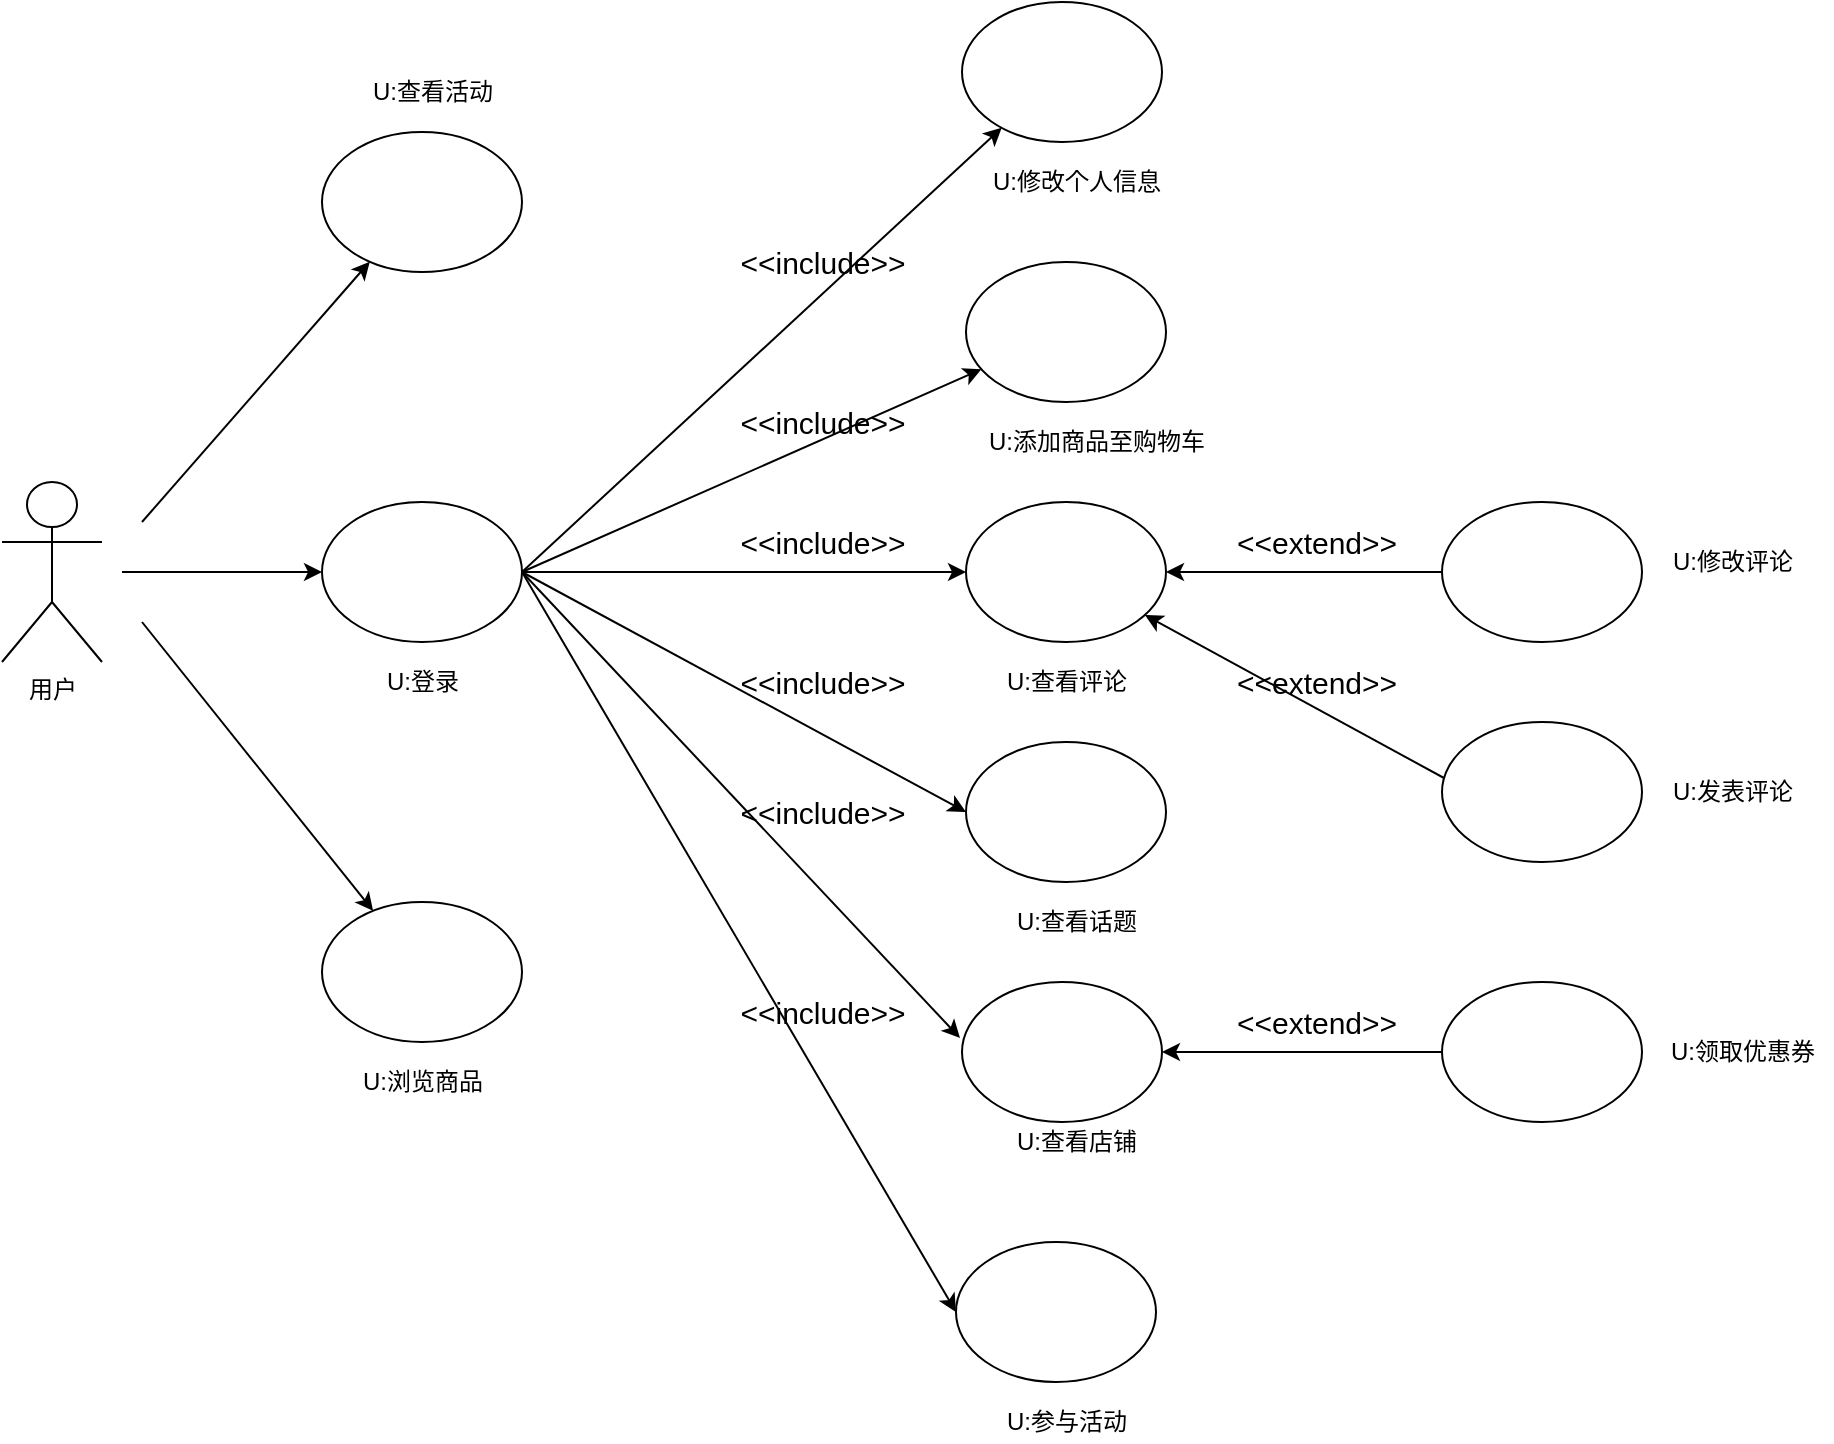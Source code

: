 <mxfile version="13.9.8" type="github">
  <diagram id="yHeF4_bzrxLTXPKwY5sZ" name="Page-1">
    <mxGraphModel dx="2203" dy="725" grid="1" gridSize="10" guides="1" tooltips="1" connect="1" arrows="1" fold="1" page="1" pageScale="1" pageWidth="827" pageHeight="1169" math="0" shadow="0">
      <root>
        <mxCell id="0" />
        <mxCell id="1" parent="0" />
        <mxCell id="8tCWAQmAQTB_diqJKxat-3" value="用户" style="shape=umlActor;verticalLabelPosition=bottom;verticalAlign=top;html=1;outlineConnect=0;" parent="1" vertex="1">
          <mxGeometry x="-800" y="320" width="50" height="90" as="geometry" />
        </mxCell>
        <mxCell id="_Clz8MUd7i8ZwyRCdDxm-2" style="edgeStyle=orthogonalEdgeStyle;rounded=0;orthogonalLoop=1;jettySize=auto;html=1;endArrow=none;endFill=0;startArrow=classic;startFill=1;" parent="1" source="8tCWAQmAQTB_diqJKxat-13" edge="1">
          <mxGeometry relative="1" as="geometry">
            <mxPoint x="-740" y="365" as="targetPoint" />
          </mxGeometry>
        </mxCell>
        <mxCell id="8tCWAQmAQTB_diqJKxat-13" value="" style="ellipse;whiteSpace=wrap;html=1;" parent="1" vertex="1">
          <mxGeometry x="-640" y="330" width="100" height="70" as="geometry" />
        </mxCell>
        <mxCell id="_Clz8MUd7i8ZwyRCdDxm-8" style="edgeStyle=none;rounded=0;orthogonalLoop=1;jettySize=auto;html=1;startArrow=classic;startFill=1;endArrow=none;endFill=0;" parent="1" source="a20E3AveytMEfijFkvdX-1" edge="1">
          <mxGeometry relative="1" as="geometry">
            <mxPoint x="-730" y="390" as="targetPoint" />
          </mxGeometry>
        </mxCell>
        <mxCell id="_Clz8MUd7i8ZwyRCdDxm-12" style="edgeStyle=none;rounded=0;orthogonalLoop=1;jettySize=auto;html=1;startArrow=classic;startFill=1;endArrow=none;endFill=0;" parent="1" source="8tCWAQmAQTB_diqJKxat-15" edge="1">
          <mxGeometry relative="1" as="geometry">
            <mxPoint x="-540" y="365" as="targetPoint" />
          </mxGeometry>
        </mxCell>
        <mxCell id="8tCWAQmAQTB_diqJKxat-15" value="" style="ellipse;whiteSpace=wrap;html=1;" parent="1" vertex="1">
          <mxGeometry x="-318" y="210" width="100" height="70" as="geometry" />
        </mxCell>
        <mxCell id="_Clz8MUd7i8ZwyRCdDxm-5" style="edgeStyle=none;rounded=0;orthogonalLoop=1;jettySize=auto;html=1;startArrow=classic;startFill=1;endArrow=none;endFill=0;entryX=1;entryY=0.5;entryDx=0;entryDy=0;" parent="1" source="8tCWAQmAQTB_diqJKxat-20" target="8tCWAQmAQTB_diqJKxat-13" edge="1">
          <mxGeometry relative="1" as="geometry">
            <mxPoint x="-546" y="350" as="targetPoint" />
          </mxGeometry>
        </mxCell>
        <mxCell id="8tCWAQmAQTB_diqJKxat-20" value="" style="ellipse;whiteSpace=wrap;html=1;" parent="1" vertex="1">
          <mxGeometry x="-320" y="80" width="100" height="70" as="geometry" />
        </mxCell>
        <mxCell id="_Clz8MUd7i8ZwyRCdDxm-28" style="edgeStyle=none;rounded=0;orthogonalLoop=1;jettySize=auto;html=1;startArrow=classic;startFill=1;endArrow=none;endFill=0;" parent="1" source="8tCWAQmAQTB_diqJKxat-21" edge="1">
          <mxGeometry relative="1" as="geometry">
            <mxPoint x="-540" y="365" as="targetPoint" />
          </mxGeometry>
        </mxCell>
        <mxCell id="_Clz8MUd7i8ZwyRCdDxm-45" style="edgeStyle=none;rounded=0;orthogonalLoop=1;jettySize=auto;html=1;entryX=0;entryY=0.5;entryDx=0;entryDy=0;startArrow=classic;startFill=1;endArrow=none;endFill=0;" parent="1" source="8tCWAQmAQTB_diqJKxat-21" target="8tCWAQmAQTB_diqJKxat-25" edge="1">
          <mxGeometry relative="1" as="geometry" />
        </mxCell>
        <mxCell id="_Clz8MUd7i8ZwyRCdDxm-46" style="edgeStyle=none;rounded=0;orthogonalLoop=1;jettySize=auto;html=1;entryX=0.01;entryY=0.4;entryDx=0;entryDy=0;entryPerimeter=0;startArrow=classic;startFill=1;endArrow=none;endFill=0;" parent="1" source="8tCWAQmAQTB_diqJKxat-21" target="_Clz8MUd7i8ZwyRCdDxm-40" edge="1">
          <mxGeometry relative="1" as="geometry" />
        </mxCell>
        <mxCell id="8tCWAQmAQTB_diqJKxat-21" value="" style="ellipse;whiteSpace=wrap;html=1;" parent="1" vertex="1">
          <mxGeometry x="-318" y="330" width="100" height="70" as="geometry" />
        </mxCell>
        <mxCell id="8tCWAQmAQTB_diqJKxat-22" value="" style="ellipse;whiteSpace=wrap;html=1;" parent="1" vertex="1">
          <mxGeometry x="-80" y="570" width="100" height="70" as="geometry" />
        </mxCell>
        <mxCell id="8tCWAQmAQTB_diqJKxat-25" value="" style="ellipse;whiteSpace=wrap;html=1;" parent="1" vertex="1">
          <mxGeometry x="-80" y="330" width="100" height="70" as="geometry" />
        </mxCell>
        <mxCell id="_Clz8MUd7i8ZwyRCdDxm-23" style="edgeStyle=none;rounded=0;orthogonalLoop=1;jettySize=auto;html=1;entryX=1;entryY=0.5;entryDx=0;entryDy=0;startArrow=classic;startFill=1;endArrow=none;endFill=0;exitX=0;exitY=0.5;exitDx=0;exitDy=0;" parent="1" source="abcYgRZNAxs5nldRiDmo-10" target="8tCWAQmAQTB_diqJKxat-13" edge="1">
          <mxGeometry relative="1" as="geometry" />
        </mxCell>
        <mxCell id="abcYgRZNAxs5nldRiDmo-10" value="" style="ellipse;whiteSpace=wrap;html=1;" parent="1" vertex="1">
          <mxGeometry x="-318" y="450" width="100" height="70" as="geometry" />
        </mxCell>
        <mxCell id="d_4f9FTK0BvBkenBgBJO-109" value="&lt;span&gt;U:登录&lt;/span&gt;" style="text;html=1;align=center;verticalAlign=middle;resizable=0;points=[];autosize=1;" parent="1" vertex="1">
          <mxGeometry x="-615" y="410" width="50" height="20" as="geometry" />
        </mxCell>
        <mxCell id="d_4f9FTK0BvBkenBgBJO-110" value="&lt;span&gt;U:&lt;/span&gt;&lt;span&gt;修改评论&lt;/span&gt;" style="text;html=1;align=center;verticalAlign=middle;resizable=0;points=[];autosize=1;" parent="1" vertex="1">
          <mxGeometry x="25" y="350" width="80" height="20" as="geometry" />
        </mxCell>
        <mxCell id="d_4f9FTK0BvBkenBgBJO-112" value="&lt;span&gt;U:查看&lt;/span&gt;&lt;span&gt;评论&lt;/span&gt;" style="text;html=1;align=center;verticalAlign=middle;resizable=0;points=[];autosize=1;" parent="1" vertex="1">
          <mxGeometry x="-308" y="410" width="80" height="20" as="geometry" />
        </mxCell>
        <mxCell id="d_4f9FTK0BvBkenBgBJO-115" value="&lt;span&gt;U:&lt;/span&gt;&lt;span&gt;修改个人信息&lt;/span&gt;" style="text;html=1;align=center;verticalAlign=middle;resizable=0;points=[];autosize=1;" parent="1" vertex="1">
          <mxGeometry x="-313" y="160" width="100" height="20" as="geometry" />
        </mxCell>
        <mxCell id="d_4f9FTK0BvBkenBgBJO-117" value="&lt;span&gt;U:&lt;/span&gt;&lt;span&gt;领取优惠券&lt;/span&gt;" style="text;html=1;align=center;verticalAlign=middle;resizable=0;points=[];autosize=1;" parent="1" vertex="1">
          <mxGeometry x="25" y="595" width="90" height="20" as="geometry" />
        </mxCell>
        <mxCell id="d_4f9FTK0BvBkenBgBJO-119" value="&lt;span&gt;U:&lt;/span&gt;&lt;span&gt;查看话题&lt;/span&gt;" style="text;html=1;align=center;verticalAlign=middle;resizable=0;points=[];autosize=1;" parent="1" vertex="1">
          <mxGeometry x="-303" y="530" width="80" height="20" as="geometry" />
        </mxCell>
        <mxCell id="d_4f9FTK0BvBkenBgBJO-121" value="&lt;span&gt;U:&lt;/span&gt;&lt;span&gt;添加商品至购物车&lt;/span&gt;" style="text;html=1;align=center;verticalAlign=middle;resizable=0;points=[];autosize=1;" parent="1" vertex="1">
          <mxGeometry x="-313" y="290" width="120" height="20" as="geometry" />
        </mxCell>
        <mxCell id="_Clz8MUd7i8ZwyRCdDxm-9" value="&lt;font style=&quot;font-size: 15px&quot;&gt;&amp;lt;&amp;lt;include&amp;gt;&amp;gt;&lt;/font&gt;" style="text;html=1;align=center;verticalAlign=middle;resizable=0;points=[];autosize=1;" parent="1" vertex="1">
          <mxGeometry x="-440" y="200" width="100" height="20" as="geometry" />
        </mxCell>
        <mxCell id="_Clz8MUd7i8ZwyRCdDxm-13" value="&lt;font style=&quot;font-size: 15px&quot;&gt;&amp;lt;&amp;lt;include&amp;gt;&amp;gt;&lt;/font&gt;" style="text;html=1;align=center;verticalAlign=middle;resizable=0;points=[];autosize=1;" parent="1" vertex="1">
          <mxGeometry x="-440" y="280" width="100" height="20" as="geometry" />
        </mxCell>
        <mxCell id="_Clz8MUd7i8ZwyRCdDxm-24" value="&lt;font style=&quot;font-size: 15px&quot;&gt;&amp;lt;&amp;lt;include&amp;gt;&amp;gt;&lt;/font&gt;" style="text;html=1;align=center;verticalAlign=middle;resizable=0;points=[];autosize=1;" parent="1" vertex="1">
          <mxGeometry x="-440" y="410" width="100" height="20" as="geometry" />
        </mxCell>
        <mxCell id="_Clz8MUd7i8ZwyRCdDxm-50" style="edgeStyle=none;rounded=0;orthogonalLoop=1;jettySize=auto;html=1;entryX=1;entryY=0.5;entryDx=0;entryDy=0;startArrow=classic;startFill=1;endArrow=none;endFill=0;exitX=-0.01;exitY=0.4;exitDx=0;exitDy=0;exitPerimeter=0;" parent="1" source="_Clz8MUd7i8ZwyRCdDxm-25" target="8tCWAQmAQTB_diqJKxat-13" edge="1">
          <mxGeometry relative="1" as="geometry" />
        </mxCell>
        <mxCell id="_Clz8MUd7i8ZwyRCdDxm-53" style="edgeStyle=none;rounded=0;orthogonalLoop=1;jettySize=auto;html=1;entryX=0;entryY=0.5;entryDx=0;entryDy=0;startArrow=classic;startFill=1;endArrow=none;endFill=0;" parent="1" source="_Clz8MUd7i8ZwyRCdDxm-25" target="8tCWAQmAQTB_diqJKxat-22" edge="1">
          <mxGeometry relative="1" as="geometry" />
        </mxCell>
        <mxCell id="_Clz8MUd7i8ZwyRCdDxm-25" value="" style="ellipse;whiteSpace=wrap;html=1;" parent="1" vertex="1">
          <mxGeometry x="-320" y="570" width="100" height="70" as="geometry" />
        </mxCell>
        <mxCell id="_Clz8MUd7i8ZwyRCdDxm-29" value="&lt;font style=&quot;font-size: 15px&quot;&gt;&amp;lt;&amp;lt;include&amp;gt;&amp;gt;&lt;/font&gt;" style="text;html=1;align=center;verticalAlign=middle;resizable=0;points=[];autosize=1;" parent="1" vertex="1">
          <mxGeometry x="-440" y="575" width="100" height="20" as="geometry" />
        </mxCell>
        <mxCell id="_Clz8MUd7i8ZwyRCdDxm-35" value="&lt;span&gt;U:&lt;/span&gt;&lt;span&gt;查看店铺&lt;/span&gt;" style="text;html=1;align=center;verticalAlign=middle;resizable=0;points=[];autosize=1;" parent="1" vertex="1">
          <mxGeometry x="-303" y="640" width="80" height="20" as="geometry" />
        </mxCell>
        <mxCell id="_Clz8MUd7i8ZwyRCdDxm-40" value="" style="ellipse;whiteSpace=wrap;html=1;" parent="1" vertex="1">
          <mxGeometry x="-80" y="440" width="100" height="70" as="geometry" />
        </mxCell>
        <mxCell id="_Clz8MUd7i8ZwyRCdDxm-41" value="&lt;span&gt;U:发表&lt;/span&gt;&lt;span&gt;评论&lt;/span&gt;" style="text;html=1;align=center;verticalAlign=middle;resizable=0;points=[];autosize=1;" parent="1" vertex="1">
          <mxGeometry x="25" y="465" width="80" height="20" as="geometry" />
        </mxCell>
        <mxCell id="_Clz8MUd7i8ZwyRCdDxm-47" value="&lt;font style=&quot;font-size: 15px&quot;&gt;&amp;lt;&amp;lt;extend&amp;gt;&amp;gt;&lt;/font&gt;" style="text;html=1;align=center;verticalAlign=middle;resizable=0;points=[];autosize=1;" parent="1" vertex="1">
          <mxGeometry x="-193" y="340" width="100" height="20" as="geometry" />
        </mxCell>
        <mxCell id="_Clz8MUd7i8ZwyRCdDxm-48" value="&lt;font style=&quot;font-size: 15px&quot;&gt;&amp;lt;&amp;lt;extend&amp;gt;&amp;gt;&lt;/font&gt;" style="text;html=1;align=center;verticalAlign=middle;resizable=0;points=[];autosize=1;" parent="1" vertex="1">
          <mxGeometry x="-193" y="410" width="100" height="20" as="geometry" />
        </mxCell>
        <mxCell id="_Clz8MUd7i8ZwyRCdDxm-51" value="&lt;font style=&quot;font-size: 15px&quot;&gt;&amp;lt;&amp;lt;include&amp;gt;&amp;gt;&lt;/font&gt;" style="text;html=1;align=center;verticalAlign=middle;resizable=0;points=[];autosize=1;" parent="1" vertex="1">
          <mxGeometry x="-440" y="475" width="100" height="20" as="geometry" />
        </mxCell>
        <mxCell id="_Clz8MUd7i8ZwyRCdDxm-54" value="&lt;font style=&quot;font-size: 15px&quot;&gt;&amp;lt;&amp;lt;extend&amp;gt;&amp;gt;&lt;/font&gt;" style="text;html=1;align=center;verticalAlign=middle;resizable=0;points=[];autosize=1;" parent="1" vertex="1">
          <mxGeometry x="-193" y="580" width="100" height="20" as="geometry" />
        </mxCell>
        <mxCell id="_Clz8MUd7i8ZwyRCdDxm-59" style="rounded=0;orthogonalLoop=1;jettySize=auto;html=1;startArrow=classic;startFill=1;endArrow=none;endFill=0;" parent="1" source="_Clz8MUd7i8ZwyRCdDxm-57" edge="1">
          <mxGeometry relative="1" as="geometry">
            <mxPoint x="-730" y="340" as="targetPoint" />
          </mxGeometry>
        </mxCell>
        <mxCell id="_Clz8MUd7i8ZwyRCdDxm-63" style="edgeStyle=none;rounded=0;orthogonalLoop=1;jettySize=auto;html=1;entryX=0;entryY=0.5;entryDx=0;entryDy=0;startArrow=none;startFill=0;endArrow=classic;endFill=1;exitX=1;exitY=0.5;exitDx=0;exitDy=0;" parent="1" source="8tCWAQmAQTB_diqJKxat-13" target="_Clz8MUd7i8ZwyRCdDxm-61" edge="1">
          <mxGeometry relative="1" as="geometry">
            <mxPoint x="-550" y="410" as="sourcePoint" />
          </mxGeometry>
        </mxCell>
        <mxCell id="_Clz8MUd7i8ZwyRCdDxm-57" value="" style="ellipse;whiteSpace=wrap;html=1;" parent="1" vertex="1">
          <mxGeometry x="-640" y="145" width="100" height="70" as="geometry" />
        </mxCell>
        <mxCell id="_Clz8MUd7i8ZwyRCdDxm-58" value="&lt;span&gt;U:&lt;/span&gt;&lt;span&gt;查看活动&lt;/span&gt;" style="text;html=1;align=center;verticalAlign=middle;resizable=0;points=[];autosize=1;" parent="1" vertex="1">
          <mxGeometry x="-625" y="115" width="80" height="20" as="geometry" />
        </mxCell>
        <mxCell id="_Clz8MUd7i8ZwyRCdDxm-61" value="" style="ellipse;whiteSpace=wrap;html=1;" parent="1" vertex="1">
          <mxGeometry x="-323" y="700" width="100" height="70" as="geometry" />
        </mxCell>
        <mxCell id="_Clz8MUd7i8ZwyRCdDxm-64" value="&lt;span&gt;U:参与&lt;/span&gt;&lt;span&gt;活动&lt;/span&gt;" style="text;html=1;align=center;verticalAlign=middle;resizable=0;points=[];autosize=1;" parent="1" vertex="1">
          <mxGeometry x="-308" y="780" width="80" height="20" as="geometry" />
        </mxCell>
        <mxCell id="a20E3AveytMEfijFkvdX-1" value="" style="ellipse;whiteSpace=wrap;html=1;" parent="1" vertex="1">
          <mxGeometry x="-640" y="530" width="100" height="70" as="geometry" />
        </mxCell>
        <mxCell id="a20E3AveytMEfijFkvdX-2" value="&lt;span&gt;U:&lt;/span&gt;&lt;span&gt;浏览商品&lt;/span&gt;" style="text;html=1;align=center;verticalAlign=middle;resizable=0;points=[];autosize=1;" parent="1" vertex="1">
          <mxGeometry x="-630" y="610" width="80" height="20" as="geometry" />
        </mxCell>
        <mxCell id="a20E3AveytMEfijFkvdX-4" value="&lt;font style=&quot;font-size: 15px&quot;&gt;&amp;lt;&amp;lt;include&amp;gt;&amp;gt;&lt;/font&gt;" style="text;html=1;align=center;verticalAlign=middle;resizable=0;points=[];autosize=1;" parent="1" vertex="1">
          <mxGeometry x="-440" y="340" width="100" height="20" as="geometry" />
        </mxCell>
      </root>
    </mxGraphModel>
  </diagram>
</mxfile>
